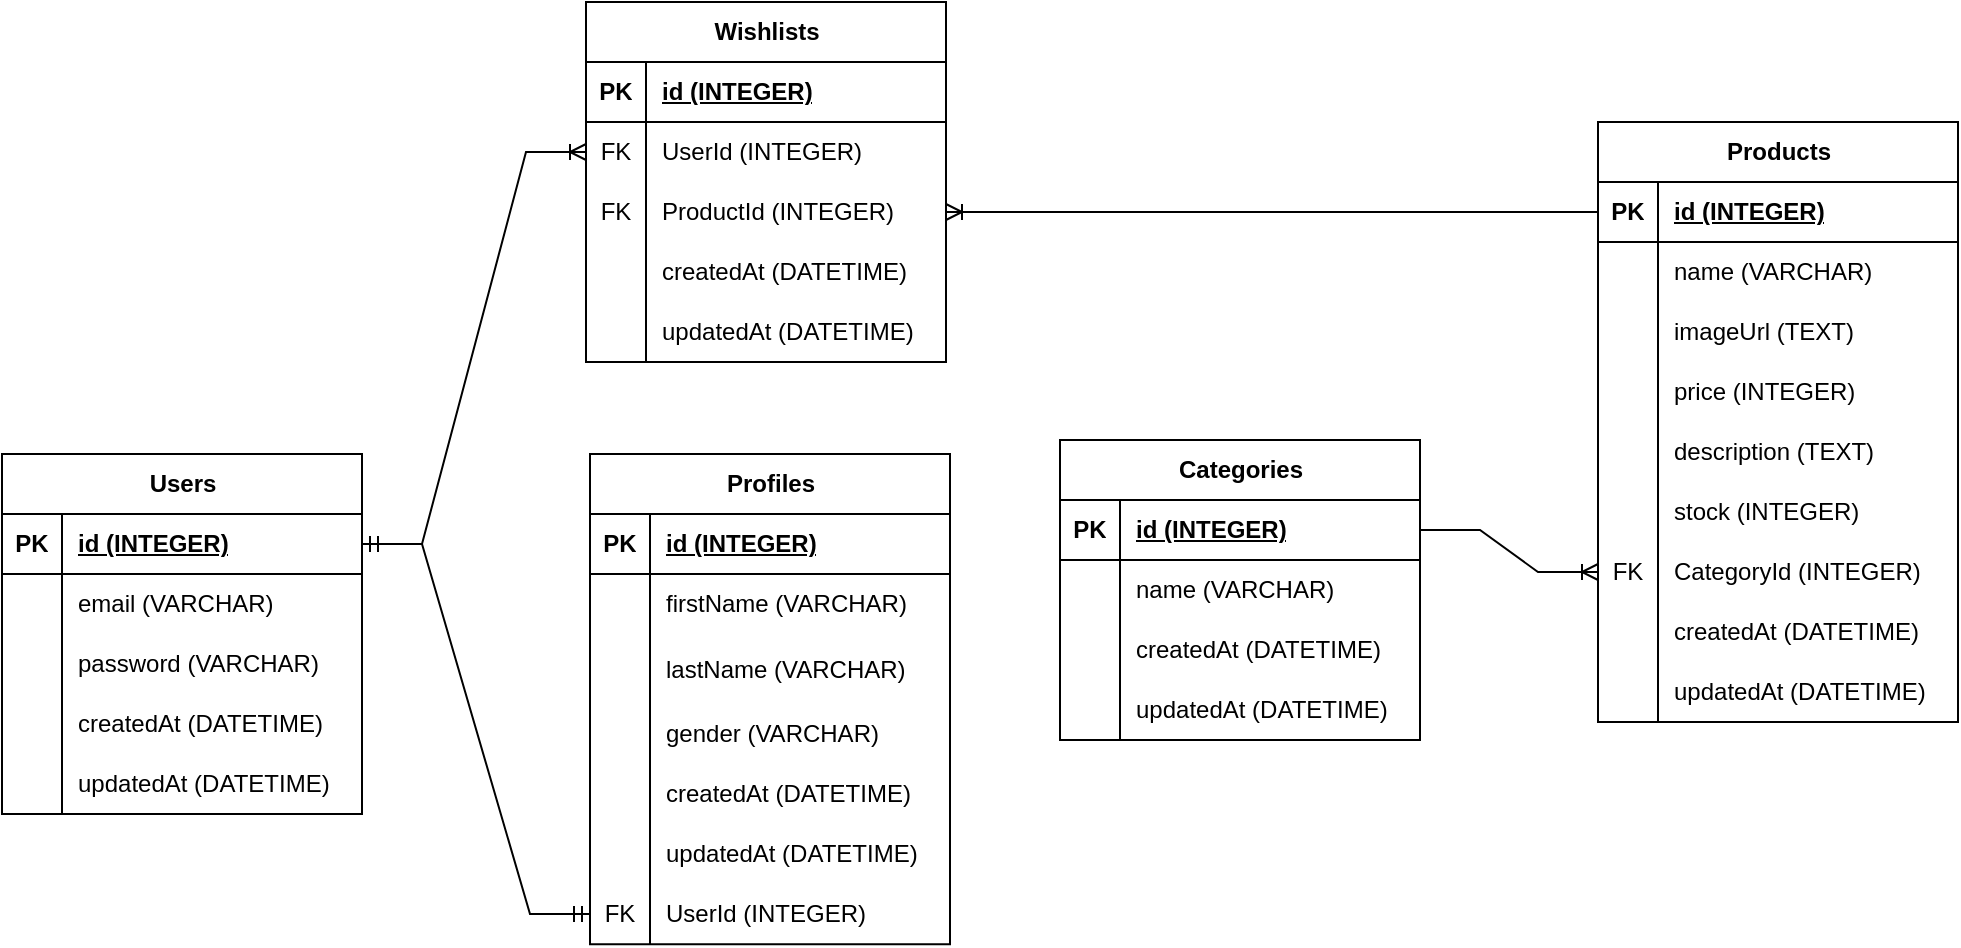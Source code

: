 <mxfile version="24.4.6" type="device">
  <diagram name="Page-1" id="E6qlw6umn-cYV3966yuZ">
    <mxGraphModel dx="794" dy="454" grid="0" gridSize="10" guides="1" tooltips="1" connect="1" arrows="1" fold="1" page="0" pageScale="1" pageWidth="850" pageHeight="1100" math="0" shadow="0">
      <root>
        <mxCell id="0" />
        <mxCell id="1" parent="0" />
        <mxCell id="3Gm_jR9hVHrTDqz4OyE_-1" value="Products" style="shape=table;startSize=30;container=1;collapsible=1;childLayout=tableLayout;fixedRows=1;rowLines=0;fontStyle=1;align=center;resizeLast=1;html=1;" parent="1" vertex="1">
          <mxGeometry x="1168" y="400" width="180" height="300" as="geometry" />
        </mxCell>
        <mxCell id="3Gm_jR9hVHrTDqz4OyE_-2" value="" style="shape=tableRow;horizontal=0;startSize=0;swimlaneHead=0;swimlaneBody=0;fillColor=none;collapsible=0;dropTarget=0;points=[[0,0.5],[1,0.5]];portConstraint=eastwest;top=0;left=0;right=0;bottom=1;" parent="3Gm_jR9hVHrTDqz4OyE_-1" vertex="1">
          <mxGeometry y="30" width="180" height="30" as="geometry" />
        </mxCell>
        <mxCell id="3Gm_jR9hVHrTDqz4OyE_-3" value="PK" style="shape=partialRectangle;connectable=0;fillColor=none;top=0;left=0;bottom=0;right=0;fontStyle=1;overflow=hidden;whiteSpace=wrap;html=1;" parent="3Gm_jR9hVHrTDqz4OyE_-2" vertex="1">
          <mxGeometry width="30" height="30" as="geometry">
            <mxRectangle width="30" height="30" as="alternateBounds" />
          </mxGeometry>
        </mxCell>
        <mxCell id="3Gm_jR9hVHrTDqz4OyE_-4" value="id (INTEGER)" style="shape=partialRectangle;connectable=0;fillColor=none;top=0;left=0;bottom=0;right=0;align=left;spacingLeft=6;fontStyle=5;overflow=hidden;whiteSpace=wrap;html=1;" parent="3Gm_jR9hVHrTDqz4OyE_-2" vertex="1">
          <mxGeometry x="30" width="150" height="30" as="geometry">
            <mxRectangle width="150" height="30" as="alternateBounds" />
          </mxGeometry>
        </mxCell>
        <mxCell id="3Gm_jR9hVHrTDqz4OyE_-5" value="" style="shape=tableRow;horizontal=0;startSize=0;swimlaneHead=0;swimlaneBody=0;fillColor=none;collapsible=0;dropTarget=0;points=[[0,0.5],[1,0.5]];portConstraint=eastwest;top=0;left=0;right=0;bottom=0;" parent="3Gm_jR9hVHrTDqz4OyE_-1" vertex="1">
          <mxGeometry y="60" width="180" height="30" as="geometry" />
        </mxCell>
        <mxCell id="3Gm_jR9hVHrTDqz4OyE_-6" value="" style="shape=partialRectangle;connectable=0;fillColor=none;top=0;left=0;bottom=0;right=0;editable=1;overflow=hidden;whiteSpace=wrap;html=1;" parent="3Gm_jR9hVHrTDqz4OyE_-5" vertex="1">
          <mxGeometry width="30" height="30" as="geometry">
            <mxRectangle width="30" height="30" as="alternateBounds" />
          </mxGeometry>
        </mxCell>
        <mxCell id="3Gm_jR9hVHrTDqz4OyE_-7" value="name (VARCHAR)" style="shape=partialRectangle;connectable=0;fillColor=none;top=0;left=0;bottom=0;right=0;align=left;spacingLeft=6;overflow=hidden;whiteSpace=wrap;html=1;" parent="3Gm_jR9hVHrTDqz4OyE_-5" vertex="1">
          <mxGeometry x="30" width="150" height="30" as="geometry">
            <mxRectangle width="150" height="30" as="alternateBounds" />
          </mxGeometry>
        </mxCell>
        <mxCell id="3Gm_jR9hVHrTDqz4OyE_-110" value="" style="shape=tableRow;horizontal=0;startSize=0;swimlaneHead=0;swimlaneBody=0;fillColor=none;collapsible=0;dropTarget=0;points=[[0,0.5],[1,0.5]];portConstraint=eastwest;top=0;left=0;right=0;bottom=0;" parent="3Gm_jR9hVHrTDqz4OyE_-1" vertex="1">
          <mxGeometry y="90" width="180" height="30" as="geometry" />
        </mxCell>
        <mxCell id="3Gm_jR9hVHrTDqz4OyE_-111" value="" style="shape=partialRectangle;connectable=0;fillColor=none;top=0;left=0;bottom=0;right=0;editable=1;overflow=hidden;whiteSpace=wrap;html=1;" parent="3Gm_jR9hVHrTDqz4OyE_-110" vertex="1">
          <mxGeometry width="30" height="30" as="geometry">
            <mxRectangle width="30" height="30" as="alternateBounds" />
          </mxGeometry>
        </mxCell>
        <mxCell id="3Gm_jR9hVHrTDqz4OyE_-112" value="imageUrl (TEXT)" style="shape=partialRectangle;connectable=0;fillColor=none;top=0;left=0;bottom=0;right=0;align=left;spacingLeft=6;overflow=hidden;whiteSpace=wrap;html=1;" parent="3Gm_jR9hVHrTDqz4OyE_-110" vertex="1">
          <mxGeometry x="30" width="150" height="30" as="geometry">
            <mxRectangle width="150" height="30" as="alternateBounds" />
          </mxGeometry>
        </mxCell>
        <mxCell id="3Gm_jR9hVHrTDqz4OyE_-8" value="" style="shape=tableRow;horizontal=0;startSize=0;swimlaneHead=0;swimlaneBody=0;fillColor=none;collapsible=0;dropTarget=0;points=[[0,0.5],[1,0.5]];portConstraint=eastwest;top=0;left=0;right=0;bottom=0;" parent="3Gm_jR9hVHrTDqz4OyE_-1" vertex="1">
          <mxGeometry y="120" width="180" height="30" as="geometry" />
        </mxCell>
        <mxCell id="3Gm_jR9hVHrTDqz4OyE_-9" value="" style="shape=partialRectangle;connectable=0;fillColor=none;top=0;left=0;bottom=0;right=0;editable=1;overflow=hidden;whiteSpace=wrap;html=1;" parent="3Gm_jR9hVHrTDqz4OyE_-8" vertex="1">
          <mxGeometry width="30" height="30" as="geometry">
            <mxRectangle width="30" height="30" as="alternateBounds" />
          </mxGeometry>
        </mxCell>
        <mxCell id="3Gm_jR9hVHrTDqz4OyE_-10" value="price (INTEGER)" style="shape=partialRectangle;connectable=0;fillColor=none;top=0;left=0;bottom=0;right=0;align=left;spacingLeft=6;overflow=hidden;whiteSpace=wrap;html=1;" parent="3Gm_jR9hVHrTDqz4OyE_-8" vertex="1">
          <mxGeometry x="30" width="150" height="30" as="geometry">
            <mxRectangle width="150" height="30" as="alternateBounds" />
          </mxGeometry>
        </mxCell>
        <mxCell id="3Gm_jR9hVHrTDqz4OyE_-27" value="" style="shape=tableRow;horizontal=0;startSize=0;swimlaneHead=0;swimlaneBody=0;fillColor=none;collapsible=0;dropTarget=0;points=[[0,0.5],[1,0.5]];portConstraint=eastwest;top=0;left=0;right=0;bottom=0;" parent="3Gm_jR9hVHrTDqz4OyE_-1" vertex="1">
          <mxGeometry y="150" width="180" height="30" as="geometry" />
        </mxCell>
        <mxCell id="3Gm_jR9hVHrTDqz4OyE_-28" value="" style="shape=partialRectangle;connectable=0;fillColor=none;top=0;left=0;bottom=0;right=0;editable=1;overflow=hidden;whiteSpace=wrap;html=1;" parent="3Gm_jR9hVHrTDqz4OyE_-27" vertex="1">
          <mxGeometry width="30" height="30" as="geometry">
            <mxRectangle width="30" height="30" as="alternateBounds" />
          </mxGeometry>
        </mxCell>
        <mxCell id="3Gm_jR9hVHrTDqz4OyE_-29" value="description (TEXT)" style="shape=partialRectangle;connectable=0;fillColor=none;top=0;left=0;bottom=0;right=0;align=left;spacingLeft=6;overflow=hidden;whiteSpace=wrap;html=1;" parent="3Gm_jR9hVHrTDqz4OyE_-27" vertex="1">
          <mxGeometry x="30" width="150" height="30" as="geometry">
            <mxRectangle width="150" height="30" as="alternateBounds" />
          </mxGeometry>
        </mxCell>
        <mxCell id="3Gm_jR9hVHrTDqz4OyE_-11" value="" style="shape=tableRow;horizontal=0;startSize=0;swimlaneHead=0;swimlaneBody=0;fillColor=none;collapsible=0;dropTarget=0;points=[[0,0.5],[1,0.5]];portConstraint=eastwest;top=0;left=0;right=0;bottom=0;" parent="3Gm_jR9hVHrTDqz4OyE_-1" vertex="1">
          <mxGeometry y="180" width="180" height="30" as="geometry" />
        </mxCell>
        <mxCell id="3Gm_jR9hVHrTDqz4OyE_-12" value="" style="shape=partialRectangle;connectable=0;fillColor=none;top=0;left=0;bottom=0;right=0;editable=1;overflow=hidden;whiteSpace=wrap;html=1;" parent="3Gm_jR9hVHrTDqz4OyE_-11" vertex="1">
          <mxGeometry width="30" height="30" as="geometry">
            <mxRectangle width="30" height="30" as="alternateBounds" />
          </mxGeometry>
        </mxCell>
        <mxCell id="3Gm_jR9hVHrTDqz4OyE_-13" value="stock (INTEGER)" style="shape=partialRectangle;connectable=0;fillColor=none;top=0;left=0;bottom=0;right=0;align=left;spacingLeft=6;overflow=hidden;whiteSpace=wrap;html=1;" parent="3Gm_jR9hVHrTDqz4OyE_-11" vertex="1">
          <mxGeometry x="30" width="150" height="30" as="geometry">
            <mxRectangle width="150" height="30" as="alternateBounds" />
          </mxGeometry>
        </mxCell>
        <mxCell id="3Gm_jR9hVHrTDqz4OyE_-80" value="" style="shape=tableRow;horizontal=0;startSize=0;swimlaneHead=0;swimlaneBody=0;fillColor=none;collapsible=0;dropTarget=0;points=[[0,0.5],[1,0.5]];portConstraint=eastwest;top=0;left=0;right=0;bottom=0;" parent="3Gm_jR9hVHrTDqz4OyE_-1" vertex="1">
          <mxGeometry y="210" width="180" height="30" as="geometry" />
        </mxCell>
        <mxCell id="3Gm_jR9hVHrTDqz4OyE_-81" value="FK" style="shape=partialRectangle;connectable=0;fillColor=none;top=0;left=0;bottom=0;right=0;editable=1;overflow=hidden;whiteSpace=wrap;html=1;" parent="3Gm_jR9hVHrTDqz4OyE_-80" vertex="1">
          <mxGeometry width="30" height="30" as="geometry">
            <mxRectangle width="30" height="30" as="alternateBounds" />
          </mxGeometry>
        </mxCell>
        <mxCell id="3Gm_jR9hVHrTDqz4OyE_-82" value="CategoryId (INTEGER)" style="shape=partialRectangle;connectable=0;fillColor=none;top=0;left=0;bottom=0;right=0;align=left;spacingLeft=6;overflow=hidden;whiteSpace=wrap;html=1;" parent="3Gm_jR9hVHrTDqz4OyE_-80" vertex="1">
          <mxGeometry x="30" width="150" height="30" as="geometry">
            <mxRectangle width="150" height="30" as="alternateBounds" />
          </mxGeometry>
        </mxCell>
        <mxCell id="3Gm_jR9hVHrTDqz4OyE_-46" value="" style="shape=tableRow;horizontal=0;startSize=0;swimlaneHead=0;swimlaneBody=0;fillColor=none;collapsible=0;dropTarget=0;points=[[0,0.5],[1,0.5]];portConstraint=eastwest;top=0;left=0;right=0;bottom=0;" parent="3Gm_jR9hVHrTDqz4OyE_-1" vertex="1">
          <mxGeometry y="240" width="180" height="30" as="geometry" />
        </mxCell>
        <mxCell id="3Gm_jR9hVHrTDqz4OyE_-47" value="" style="shape=partialRectangle;connectable=0;fillColor=none;top=0;left=0;bottom=0;right=0;editable=1;overflow=hidden;whiteSpace=wrap;html=1;" parent="3Gm_jR9hVHrTDqz4OyE_-46" vertex="1">
          <mxGeometry width="30" height="30" as="geometry">
            <mxRectangle width="30" height="30" as="alternateBounds" />
          </mxGeometry>
        </mxCell>
        <mxCell id="3Gm_jR9hVHrTDqz4OyE_-48" value="createdAt (DATETIME)" style="shape=partialRectangle;connectable=0;fillColor=none;top=0;left=0;bottom=0;right=0;align=left;spacingLeft=6;overflow=hidden;whiteSpace=wrap;html=1;" parent="3Gm_jR9hVHrTDqz4OyE_-46" vertex="1">
          <mxGeometry x="30" width="150" height="30" as="geometry">
            <mxRectangle width="150" height="30" as="alternateBounds" />
          </mxGeometry>
        </mxCell>
        <mxCell id="3Gm_jR9hVHrTDqz4OyE_-49" value="" style="shape=tableRow;horizontal=0;startSize=0;swimlaneHead=0;swimlaneBody=0;fillColor=none;collapsible=0;dropTarget=0;points=[[0,0.5],[1,0.5]];portConstraint=eastwest;top=0;left=0;right=0;bottom=0;" parent="3Gm_jR9hVHrTDqz4OyE_-1" vertex="1">
          <mxGeometry y="270" width="180" height="30" as="geometry" />
        </mxCell>
        <mxCell id="3Gm_jR9hVHrTDqz4OyE_-50" value="" style="shape=partialRectangle;connectable=0;fillColor=none;top=0;left=0;bottom=0;right=0;editable=1;overflow=hidden;whiteSpace=wrap;html=1;" parent="3Gm_jR9hVHrTDqz4OyE_-49" vertex="1">
          <mxGeometry width="30" height="30" as="geometry">
            <mxRectangle width="30" height="30" as="alternateBounds" />
          </mxGeometry>
        </mxCell>
        <mxCell id="3Gm_jR9hVHrTDqz4OyE_-51" value="updatedAt (DATETIME)" style="shape=partialRectangle;connectable=0;fillColor=none;top=0;left=0;bottom=0;right=0;align=left;spacingLeft=6;overflow=hidden;whiteSpace=wrap;html=1;" parent="3Gm_jR9hVHrTDqz4OyE_-49" vertex="1">
          <mxGeometry x="30" width="150" height="30" as="geometry">
            <mxRectangle width="150" height="30" as="alternateBounds" />
          </mxGeometry>
        </mxCell>
        <mxCell id="3Gm_jR9hVHrTDqz4OyE_-14" value="Categories" style="shape=table;startSize=30;container=1;collapsible=1;childLayout=tableLayout;fixedRows=1;rowLines=0;fontStyle=1;align=center;resizeLast=1;html=1;" parent="1" vertex="1">
          <mxGeometry x="899" y="559" width="180" height="150" as="geometry" />
        </mxCell>
        <mxCell id="3Gm_jR9hVHrTDqz4OyE_-15" value="" style="shape=tableRow;horizontal=0;startSize=0;swimlaneHead=0;swimlaneBody=0;fillColor=none;collapsible=0;dropTarget=0;points=[[0,0.5],[1,0.5]];portConstraint=eastwest;top=0;left=0;right=0;bottom=1;" parent="3Gm_jR9hVHrTDqz4OyE_-14" vertex="1">
          <mxGeometry y="30" width="180" height="30" as="geometry" />
        </mxCell>
        <mxCell id="3Gm_jR9hVHrTDqz4OyE_-16" value="PK" style="shape=partialRectangle;connectable=0;fillColor=none;top=0;left=0;bottom=0;right=0;fontStyle=1;overflow=hidden;whiteSpace=wrap;html=1;" parent="3Gm_jR9hVHrTDqz4OyE_-15" vertex="1">
          <mxGeometry width="30" height="30" as="geometry">
            <mxRectangle width="30" height="30" as="alternateBounds" />
          </mxGeometry>
        </mxCell>
        <mxCell id="3Gm_jR9hVHrTDqz4OyE_-17" value="id (INTEGER)" style="shape=partialRectangle;connectable=0;fillColor=none;top=0;left=0;bottom=0;right=0;align=left;spacingLeft=6;fontStyle=5;overflow=hidden;whiteSpace=wrap;html=1;" parent="3Gm_jR9hVHrTDqz4OyE_-15" vertex="1">
          <mxGeometry x="30" width="150" height="30" as="geometry">
            <mxRectangle width="150" height="30" as="alternateBounds" />
          </mxGeometry>
        </mxCell>
        <mxCell id="3Gm_jR9hVHrTDqz4OyE_-18" value="" style="shape=tableRow;horizontal=0;startSize=0;swimlaneHead=0;swimlaneBody=0;fillColor=none;collapsible=0;dropTarget=0;points=[[0,0.5],[1,0.5]];portConstraint=eastwest;top=0;left=0;right=0;bottom=0;" parent="3Gm_jR9hVHrTDqz4OyE_-14" vertex="1">
          <mxGeometry y="60" width="180" height="30" as="geometry" />
        </mxCell>
        <mxCell id="3Gm_jR9hVHrTDqz4OyE_-19" value="" style="shape=partialRectangle;connectable=0;fillColor=none;top=0;left=0;bottom=0;right=0;editable=1;overflow=hidden;whiteSpace=wrap;html=1;" parent="3Gm_jR9hVHrTDqz4OyE_-18" vertex="1">
          <mxGeometry width="30" height="30" as="geometry">
            <mxRectangle width="30" height="30" as="alternateBounds" />
          </mxGeometry>
        </mxCell>
        <mxCell id="3Gm_jR9hVHrTDqz4OyE_-20" value="name (VARCHAR)" style="shape=partialRectangle;connectable=0;fillColor=none;top=0;left=0;bottom=0;right=0;align=left;spacingLeft=6;overflow=hidden;whiteSpace=wrap;html=1;" parent="3Gm_jR9hVHrTDqz4OyE_-18" vertex="1">
          <mxGeometry x="30" width="150" height="30" as="geometry">
            <mxRectangle width="150" height="30" as="alternateBounds" />
          </mxGeometry>
        </mxCell>
        <mxCell id="3Gm_jR9hVHrTDqz4OyE_-57" value="" style="shape=tableRow;horizontal=0;startSize=0;swimlaneHead=0;swimlaneBody=0;fillColor=none;collapsible=0;dropTarget=0;points=[[0,0.5],[1,0.5]];portConstraint=eastwest;top=0;left=0;right=0;bottom=0;" parent="3Gm_jR9hVHrTDqz4OyE_-14" vertex="1">
          <mxGeometry y="90" width="180" height="30" as="geometry" />
        </mxCell>
        <mxCell id="3Gm_jR9hVHrTDqz4OyE_-58" value="" style="shape=partialRectangle;connectable=0;fillColor=none;top=0;left=0;bottom=0;right=0;editable=1;overflow=hidden;whiteSpace=wrap;html=1;" parent="3Gm_jR9hVHrTDqz4OyE_-57" vertex="1">
          <mxGeometry width="30" height="30" as="geometry">
            <mxRectangle width="30" height="30" as="alternateBounds" />
          </mxGeometry>
        </mxCell>
        <mxCell id="3Gm_jR9hVHrTDqz4OyE_-59" value="createdAt (DATETIME)" style="shape=partialRectangle;connectable=0;fillColor=none;top=0;left=0;bottom=0;right=0;align=left;spacingLeft=6;overflow=hidden;whiteSpace=wrap;html=1;" parent="3Gm_jR9hVHrTDqz4OyE_-57" vertex="1">
          <mxGeometry x="30" width="150" height="30" as="geometry">
            <mxRectangle width="150" height="30" as="alternateBounds" />
          </mxGeometry>
        </mxCell>
        <mxCell id="3Gm_jR9hVHrTDqz4OyE_-60" value="" style="shape=tableRow;horizontal=0;startSize=0;swimlaneHead=0;swimlaneBody=0;fillColor=none;collapsible=0;dropTarget=0;points=[[0,0.5],[1,0.5]];portConstraint=eastwest;top=0;left=0;right=0;bottom=0;" parent="3Gm_jR9hVHrTDqz4OyE_-14" vertex="1">
          <mxGeometry y="120" width="180" height="30" as="geometry" />
        </mxCell>
        <mxCell id="3Gm_jR9hVHrTDqz4OyE_-61" value="" style="shape=partialRectangle;connectable=0;fillColor=none;top=0;left=0;bottom=0;right=0;editable=1;overflow=hidden;whiteSpace=wrap;html=1;" parent="3Gm_jR9hVHrTDqz4OyE_-60" vertex="1">
          <mxGeometry width="30" height="30" as="geometry">
            <mxRectangle width="30" height="30" as="alternateBounds" />
          </mxGeometry>
        </mxCell>
        <mxCell id="3Gm_jR9hVHrTDqz4OyE_-62" value="updatedAt (DATETIME)" style="shape=partialRectangle;connectable=0;fillColor=none;top=0;left=0;bottom=0;right=0;align=left;spacingLeft=6;overflow=hidden;whiteSpace=wrap;html=1;" parent="3Gm_jR9hVHrTDqz4OyE_-60" vertex="1">
          <mxGeometry x="30" width="150" height="30" as="geometry">
            <mxRectangle width="150" height="30" as="alternateBounds" />
          </mxGeometry>
        </mxCell>
        <mxCell id="3Gm_jR9hVHrTDqz4OyE_-30" value="Wishlists" style="shape=table;startSize=30;container=1;collapsible=1;childLayout=tableLayout;fixedRows=1;rowLines=0;fontStyle=1;align=center;resizeLast=1;html=1;" parent="1" vertex="1">
          <mxGeometry x="662" y="340" width="180" height="180" as="geometry" />
        </mxCell>
        <mxCell id="3Gm_jR9hVHrTDqz4OyE_-31" value="" style="shape=tableRow;horizontal=0;startSize=0;swimlaneHead=0;swimlaneBody=0;fillColor=none;collapsible=0;dropTarget=0;points=[[0,0.5],[1,0.5]];portConstraint=eastwest;top=0;left=0;right=0;bottom=1;" parent="3Gm_jR9hVHrTDqz4OyE_-30" vertex="1">
          <mxGeometry y="30" width="180" height="30" as="geometry" />
        </mxCell>
        <mxCell id="3Gm_jR9hVHrTDqz4OyE_-32" value="PK" style="shape=partialRectangle;connectable=0;fillColor=none;top=0;left=0;bottom=0;right=0;fontStyle=1;overflow=hidden;whiteSpace=wrap;html=1;" parent="3Gm_jR9hVHrTDqz4OyE_-31" vertex="1">
          <mxGeometry width="30" height="30" as="geometry">
            <mxRectangle width="30" height="30" as="alternateBounds" />
          </mxGeometry>
        </mxCell>
        <mxCell id="3Gm_jR9hVHrTDqz4OyE_-33" value="id (INTEGER)" style="shape=partialRectangle;connectable=0;fillColor=none;top=0;left=0;bottom=0;right=0;align=left;spacingLeft=6;fontStyle=5;overflow=hidden;whiteSpace=wrap;html=1;" parent="3Gm_jR9hVHrTDqz4OyE_-31" vertex="1">
          <mxGeometry x="30" width="150" height="30" as="geometry">
            <mxRectangle width="150" height="30" as="alternateBounds" />
          </mxGeometry>
        </mxCell>
        <mxCell id="3Gm_jR9hVHrTDqz4OyE_-34" value="" style="shape=tableRow;horizontal=0;startSize=0;swimlaneHead=0;swimlaneBody=0;fillColor=none;collapsible=0;dropTarget=0;points=[[0,0.5],[1,0.5]];portConstraint=eastwest;top=0;left=0;right=0;bottom=0;" parent="3Gm_jR9hVHrTDqz4OyE_-30" vertex="1">
          <mxGeometry y="60" width="180" height="30" as="geometry" />
        </mxCell>
        <mxCell id="3Gm_jR9hVHrTDqz4OyE_-35" value="FK" style="shape=partialRectangle;connectable=0;fillColor=none;top=0;left=0;bottom=0;right=0;editable=1;overflow=hidden;whiteSpace=wrap;html=1;" parent="3Gm_jR9hVHrTDqz4OyE_-34" vertex="1">
          <mxGeometry width="30" height="30" as="geometry">
            <mxRectangle width="30" height="30" as="alternateBounds" />
          </mxGeometry>
        </mxCell>
        <mxCell id="3Gm_jR9hVHrTDqz4OyE_-36" value="UserId (INTEGER)" style="shape=partialRectangle;connectable=0;fillColor=none;top=0;left=0;bottom=0;right=0;align=left;spacingLeft=6;overflow=hidden;whiteSpace=wrap;html=1;" parent="3Gm_jR9hVHrTDqz4OyE_-34" vertex="1">
          <mxGeometry x="30" width="150" height="30" as="geometry">
            <mxRectangle width="150" height="30" as="alternateBounds" />
          </mxGeometry>
        </mxCell>
        <mxCell id="3Gm_jR9hVHrTDqz4OyE_-37" value="" style="shape=tableRow;horizontal=0;startSize=0;swimlaneHead=0;swimlaneBody=0;fillColor=none;collapsible=0;dropTarget=0;points=[[0,0.5],[1,0.5]];portConstraint=eastwest;top=0;left=0;right=0;bottom=0;" parent="3Gm_jR9hVHrTDqz4OyE_-30" vertex="1">
          <mxGeometry y="90" width="180" height="30" as="geometry" />
        </mxCell>
        <mxCell id="3Gm_jR9hVHrTDqz4OyE_-38" value="FK" style="shape=partialRectangle;connectable=0;fillColor=none;top=0;left=0;bottom=0;right=0;editable=1;overflow=hidden;whiteSpace=wrap;html=1;" parent="3Gm_jR9hVHrTDqz4OyE_-37" vertex="1">
          <mxGeometry width="30" height="30" as="geometry">
            <mxRectangle width="30" height="30" as="alternateBounds" />
          </mxGeometry>
        </mxCell>
        <mxCell id="3Gm_jR9hVHrTDqz4OyE_-39" value="ProductId (INTEGER)" style="shape=partialRectangle;connectable=0;fillColor=none;top=0;left=0;bottom=0;right=0;align=left;spacingLeft=6;overflow=hidden;whiteSpace=wrap;html=1;" parent="3Gm_jR9hVHrTDqz4OyE_-37" vertex="1">
          <mxGeometry x="30" width="150" height="30" as="geometry">
            <mxRectangle width="150" height="30" as="alternateBounds" />
          </mxGeometry>
        </mxCell>
        <mxCell id="3Gm_jR9hVHrTDqz4OyE_-40" value="" style="shape=tableRow;horizontal=0;startSize=0;swimlaneHead=0;swimlaneBody=0;fillColor=none;collapsible=0;dropTarget=0;points=[[0,0.5],[1,0.5]];portConstraint=eastwest;top=0;left=0;right=0;bottom=0;" parent="3Gm_jR9hVHrTDqz4OyE_-30" vertex="1">
          <mxGeometry y="120" width="180" height="30" as="geometry" />
        </mxCell>
        <mxCell id="3Gm_jR9hVHrTDqz4OyE_-41" value="" style="shape=partialRectangle;connectable=0;fillColor=none;top=0;left=0;bottom=0;right=0;editable=1;overflow=hidden;whiteSpace=wrap;html=1;" parent="3Gm_jR9hVHrTDqz4OyE_-40" vertex="1">
          <mxGeometry width="30" height="30" as="geometry">
            <mxRectangle width="30" height="30" as="alternateBounds" />
          </mxGeometry>
        </mxCell>
        <mxCell id="3Gm_jR9hVHrTDqz4OyE_-42" value="createdAt (DATETIME)" style="shape=partialRectangle;connectable=0;fillColor=none;top=0;left=0;bottom=0;right=0;align=left;spacingLeft=6;overflow=hidden;whiteSpace=wrap;html=1;" parent="3Gm_jR9hVHrTDqz4OyE_-40" vertex="1">
          <mxGeometry x="30" width="150" height="30" as="geometry">
            <mxRectangle width="150" height="30" as="alternateBounds" />
          </mxGeometry>
        </mxCell>
        <mxCell id="3Gm_jR9hVHrTDqz4OyE_-43" value="" style="shape=tableRow;horizontal=0;startSize=0;swimlaneHead=0;swimlaneBody=0;fillColor=none;collapsible=0;dropTarget=0;points=[[0,0.5],[1,0.5]];portConstraint=eastwest;top=0;left=0;right=0;bottom=0;" parent="3Gm_jR9hVHrTDqz4OyE_-30" vertex="1">
          <mxGeometry y="150" width="180" height="30" as="geometry" />
        </mxCell>
        <mxCell id="3Gm_jR9hVHrTDqz4OyE_-44" value="" style="shape=partialRectangle;connectable=0;fillColor=none;top=0;left=0;bottom=0;right=0;editable=1;overflow=hidden;whiteSpace=wrap;html=1;" parent="3Gm_jR9hVHrTDqz4OyE_-43" vertex="1">
          <mxGeometry width="30" height="30" as="geometry">
            <mxRectangle width="30" height="30" as="alternateBounds" />
          </mxGeometry>
        </mxCell>
        <mxCell id="3Gm_jR9hVHrTDqz4OyE_-45" value="updatedAt (DATETIME)" style="shape=partialRectangle;connectable=0;fillColor=none;top=0;left=0;bottom=0;right=0;align=left;spacingLeft=6;overflow=hidden;whiteSpace=wrap;html=1;" parent="3Gm_jR9hVHrTDqz4OyE_-43" vertex="1">
          <mxGeometry x="30" width="150" height="30" as="geometry">
            <mxRectangle width="150" height="30" as="alternateBounds" />
          </mxGeometry>
        </mxCell>
        <mxCell id="3Gm_jR9hVHrTDqz4OyE_-55" value="" style="edgeStyle=entityRelationEdgeStyle;fontSize=12;html=1;endArrow=ERoneToMany;rounded=0;" parent="1" source="3Gm_jR9hVHrTDqz4OyE_-2" target="3Gm_jR9hVHrTDqz4OyE_-37" edge="1">
          <mxGeometry width="100" height="100" relative="1" as="geometry">
            <mxPoint x="842" y="564" as="sourcePoint" />
            <mxPoint x="803" y="291" as="targetPoint" />
          </mxGeometry>
        </mxCell>
        <mxCell id="3Gm_jR9hVHrTDqz4OyE_-56" value="" style="edgeStyle=entityRelationEdgeStyle;fontSize=12;html=1;endArrow=ERoneToMany;rounded=0;" parent="1" source="3Gm_jR9hVHrTDqz4OyE_-15" target="3Gm_jR9hVHrTDqz4OyE_-80" edge="1">
          <mxGeometry width="100" height="100" relative="1" as="geometry">
            <mxPoint x="842" y="564" as="sourcePoint" />
            <mxPoint x="877" y="545" as="targetPoint" />
          </mxGeometry>
        </mxCell>
        <mxCell id="3Gm_jR9hVHrTDqz4OyE_-63" value="Users" style="shape=table;startSize=30;container=1;collapsible=1;childLayout=tableLayout;fixedRows=1;rowLines=0;fontStyle=1;align=center;resizeLast=1;html=1;" parent="1" vertex="1">
          <mxGeometry x="370" y="566" width="180" height="180" as="geometry" />
        </mxCell>
        <mxCell id="3Gm_jR9hVHrTDqz4OyE_-64" value="" style="shape=tableRow;horizontal=0;startSize=0;swimlaneHead=0;swimlaneBody=0;fillColor=none;collapsible=0;dropTarget=0;points=[[0,0.5],[1,0.5]];portConstraint=eastwest;top=0;left=0;right=0;bottom=1;" parent="3Gm_jR9hVHrTDqz4OyE_-63" vertex="1">
          <mxGeometry y="30" width="180" height="30" as="geometry" />
        </mxCell>
        <mxCell id="3Gm_jR9hVHrTDqz4OyE_-65" value="PK" style="shape=partialRectangle;connectable=0;fillColor=none;top=0;left=0;bottom=0;right=0;fontStyle=1;overflow=hidden;whiteSpace=wrap;html=1;" parent="3Gm_jR9hVHrTDqz4OyE_-64" vertex="1">
          <mxGeometry width="30" height="30" as="geometry">
            <mxRectangle width="30" height="30" as="alternateBounds" />
          </mxGeometry>
        </mxCell>
        <mxCell id="3Gm_jR9hVHrTDqz4OyE_-66" value="id (INTEGER)" style="shape=partialRectangle;connectable=0;fillColor=none;top=0;left=0;bottom=0;right=0;align=left;spacingLeft=6;fontStyle=5;overflow=hidden;whiteSpace=wrap;html=1;" parent="3Gm_jR9hVHrTDqz4OyE_-64" vertex="1">
          <mxGeometry x="30" width="150" height="30" as="geometry">
            <mxRectangle width="150" height="30" as="alternateBounds" />
          </mxGeometry>
        </mxCell>
        <mxCell id="3Gm_jR9hVHrTDqz4OyE_-67" value="" style="shape=tableRow;horizontal=0;startSize=0;swimlaneHead=0;swimlaneBody=0;fillColor=none;collapsible=0;dropTarget=0;points=[[0,0.5],[1,0.5]];portConstraint=eastwest;top=0;left=0;right=0;bottom=0;" parent="3Gm_jR9hVHrTDqz4OyE_-63" vertex="1">
          <mxGeometry y="60" width="180" height="30" as="geometry" />
        </mxCell>
        <mxCell id="3Gm_jR9hVHrTDqz4OyE_-68" value="" style="shape=partialRectangle;connectable=0;fillColor=none;top=0;left=0;bottom=0;right=0;editable=1;overflow=hidden;whiteSpace=wrap;html=1;" parent="3Gm_jR9hVHrTDqz4OyE_-67" vertex="1">
          <mxGeometry width="30" height="30" as="geometry">
            <mxRectangle width="30" height="30" as="alternateBounds" />
          </mxGeometry>
        </mxCell>
        <mxCell id="3Gm_jR9hVHrTDqz4OyE_-69" value="email (VARCHAR)" style="shape=partialRectangle;connectable=0;fillColor=none;top=0;left=0;bottom=0;right=0;align=left;spacingLeft=6;overflow=hidden;whiteSpace=wrap;html=1;" parent="3Gm_jR9hVHrTDqz4OyE_-67" vertex="1">
          <mxGeometry x="30" width="150" height="30" as="geometry">
            <mxRectangle width="150" height="30" as="alternateBounds" />
          </mxGeometry>
        </mxCell>
        <mxCell id="3Gm_jR9hVHrTDqz4OyE_-70" value="" style="shape=tableRow;horizontal=0;startSize=0;swimlaneHead=0;swimlaneBody=0;fillColor=none;collapsible=0;dropTarget=0;points=[[0,0.5],[1,0.5]];portConstraint=eastwest;top=0;left=0;right=0;bottom=0;" parent="3Gm_jR9hVHrTDqz4OyE_-63" vertex="1">
          <mxGeometry y="90" width="180" height="30" as="geometry" />
        </mxCell>
        <mxCell id="3Gm_jR9hVHrTDqz4OyE_-71" value="" style="shape=partialRectangle;connectable=0;fillColor=none;top=0;left=0;bottom=0;right=0;editable=1;overflow=hidden;whiteSpace=wrap;html=1;" parent="3Gm_jR9hVHrTDqz4OyE_-70" vertex="1">
          <mxGeometry width="30" height="30" as="geometry">
            <mxRectangle width="30" height="30" as="alternateBounds" />
          </mxGeometry>
        </mxCell>
        <mxCell id="3Gm_jR9hVHrTDqz4OyE_-72" value="password (VARCHAR)" style="shape=partialRectangle;connectable=0;fillColor=none;top=0;left=0;bottom=0;right=0;align=left;spacingLeft=6;overflow=hidden;whiteSpace=wrap;html=1;" parent="3Gm_jR9hVHrTDqz4OyE_-70" vertex="1">
          <mxGeometry x="30" width="150" height="30" as="geometry">
            <mxRectangle width="150" height="30" as="alternateBounds" />
          </mxGeometry>
        </mxCell>
        <mxCell id="3Gm_jR9hVHrTDqz4OyE_-73" value="" style="shape=tableRow;horizontal=0;startSize=0;swimlaneHead=0;swimlaneBody=0;fillColor=none;collapsible=0;dropTarget=0;points=[[0,0.5],[1,0.5]];portConstraint=eastwest;top=0;left=0;right=0;bottom=0;" parent="3Gm_jR9hVHrTDqz4OyE_-63" vertex="1">
          <mxGeometry y="120" width="180" height="30" as="geometry" />
        </mxCell>
        <mxCell id="3Gm_jR9hVHrTDqz4OyE_-74" value="" style="shape=partialRectangle;connectable=0;fillColor=none;top=0;left=0;bottom=0;right=0;editable=1;overflow=hidden;whiteSpace=wrap;html=1;" parent="3Gm_jR9hVHrTDqz4OyE_-73" vertex="1">
          <mxGeometry width="30" height="30" as="geometry">
            <mxRectangle width="30" height="30" as="alternateBounds" />
          </mxGeometry>
        </mxCell>
        <mxCell id="3Gm_jR9hVHrTDqz4OyE_-75" value="createdAt (DATETIME)" style="shape=partialRectangle;connectable=0;fillColor=none;top=0;left=0;bottom=0;right=0;align=left;spacingLeft=6;overflow=hidden;whiteSpace=wrap;html=1;" parent="3Gm_jR9hVHrTDqz4OyE_-73" vertex="1">
          <mxGeometry x="30" width="150" height="30" as="geometry">
            <mxRectangle width="150" height="30" as="alternateBounds" />
          </mxGeometry>
        </mxCell>
        <mxCell id="3Gm_jR9hVHrTDqz4OyE_-76" value="" style="shape=tableRow;horizontal=0;startSize=0;swimlaneHead=0;swimlaneBody=0;fillColor=none;collapsible=0;dropTarget=0;points=[[0,0.5],[1,0.5]];portConstraint=eastwest;top=0;left=0;right=0;bottom=0;" parent="3Gm_jR9hVHrTDqz4OyE_-63" vertex="1">
          <mxGeometry y="150" width="180" height="30" as="geometry" />
        </mxCell>
        <mxCell id="3Gm_jR9hVHrTDqz4OyE_-77" value="" style="shape=partialRectangle;connectable=0;fillColor=none;top=0;left=0;bottom=0;right=0;editable=1;overflow=hidden;whiteSpace=wrap;html=1;" parent="3Gm_jR9hVHrTDqz4OyE_-76" vertex="1">
          <mxGeometry width="30" height="30" as="geometry">
            <mxRectangle width="30" height="30" as="alternateBounds" />
          </mxGeometry>
        </mxCell>
        <mxCell id="3Gm_jR9hVHrTDqz4OyE_-78" value="updatedAt (DATETIME)" style="shape=partialRectangle;connectable=0;fillColor=none;top=0;left=0;bottom=0;right=0;align=left;spacingLeft=6;overflow=hidden;whiteSpace=wrap;html=1;" parent="3Gm_jR9hVHrTDqz4OyE_-76" vertex="1">
          <mxGeometry x="30" width="150" height="30" as="geometry">
            <mxRectangle width="150" height="30" as="alternateBounds" />
          </mxGeometry>
        </mxCell>
        <mxCell id="3Gm_jR9hVHrTDqz4OyE_-79" value="" style="edgeStyle=entityRelationEdgeStyle;fontSize=12;html=1;endArrow=ERoneToMany;rounded=0;" parent="1" source="3Gm_jR9hVHrTDqz4OyE_-64" target="3Gm_jR9hVHrTDqz4OyE_-34" edge="1">
          <mxGeometry width="100" height="100" relative="1" as="geometry">
            <mxPoint x="557" y="611" as="sourcePoint" />
            <mxPoint x="669" y="445.0" as="targetPoint" />
          </mxGeometry>
        </mxCell>
        <mxCell id="3Gm_jR9hVHrTDqz4OyE_-87" value="Profiles" style="shape=table;startSize=30;container=1;collapsible=1;childLayout=tableLayout;fixedRows=1;rowLines=0;fontStyle=1;align=center;resizeLast=1;html=1;" parent="1" vertex="1">
          <mxGeometry x="664" y="566" width="180" height="245.167" as="geometry" />
        </mxCell>
        <mxCell id="3Gm_jR9hVHrTDqz4OyE_-88" value="" style="shape=tableRow;horizontal=0;startSize=0;swimlaneHead=0;swimlaneBody=0;fillColor=none;collapsible=0;dropTarget=0;points=[[0,0.5],[1,0.5]];portConstraint=eastwest;top=0;left=0;right=0;bottom=1;" parent="3Gm_jR9hVHrTDqz4OyE_-87" vertex="1">
          <mxGeometry y="30" width="180" height="30" as="geometry" />
        </mxCell>
        <mxCell id="3Gm_jR9hVHrTDqz4OyE_-89" value="PK" style="shape=partialRectangle;connectable=0;fillColor=none;top=0;left=0;bottom=0;right=0;fontStyle=1;overflow=hidden;whiteSpace=wrap;html=1;" parent="3Gm_jR9hVHrTDqz4OyE_-88" vertex="1">
          <mxGeometry width="30" height="30" as="geometry">
            <mxRectangle width="30" height="30" as="alternateBounds" />
          </mxGeometry>
        </mxCell>
        <mxCell id="3Gm_jR9hVHrTDqz4OyE_-90" value="id (INTEGER)" style="shape=partialRectangle;connectable=0;fillColor=none;top=0;left=0;bottom=0;right=0;align=left;spacingLeft=6;fontStyle=5;overflow=hidden;whiteSpace=wrap;html=1;" parent="3Gm_jR9hVHrTDqz4OyE_-88" vertex="1">
          <mxGeometry x="30" width="150" height="30" as="geometry">
            <mxRectangle width="150" height="30" as="alternateBounds" />
          </mxGeometry>
        </mxCell>
        <mxCell id="3Gm_jR9hVHrTDqz4OyE_-91" value="" style="shape=tableRow;horizontal=0;startSize=0;swimlaneHead=0;swimlaneBody=0;fillColor=none;collapsible=0;dropTarget=0;points=[[0,0.5],[1,0.5]];portConstraint=eastwest;top=0;left=0;right=0;bottom=0;" parent="3Gm_jR9hVHrTDqz4OyE_-87" vertex="1">
          <mxGeometry y="60" width="180" height="30" as="geometry" />
        </mxCell>
        <mxCell id="3Gm_jR9hVHrTDqz4OyE_-92" value="" style="shape=partialRectangle;connectable=0;fillColor=none;top=0;left=0;bottom=0;right=0;editable=1;overflow=hidden;whiteSpace=wrap;html=1;" parent="3Gm_jR9hVHrTDqz4OyE_-91" vertex="1">
          <mxGeometry width="30" height="30" as="geometry">
            <mxRectangle width="30" height="30" as="alternateBounds" />
          </mxGeometry>
        </mxCell>
        <mxCell id="3Gm_jR9hVHrTDqz4OyE_-93" value="firstName (VARCHAR)" style="shape=partialRectangle;connectable=0;fillColor=none;top=0;left=0;bottom=0;right=0;align=left;spacingLeft=6;overflow=hidden;whiteSpace=wrap;html=1;" parent="3Gm_jR9hVHrTDqz4OyE_-91" vertex="1">
          <mxGeometry x="30" width="150" height="30" as="geometry">
            <mxRectangle width="150" height="30" as="alternateBounds" />
          </mxGeometry>
        </mxCell>
        <mxCell id="3Gm_jR9hVHrTDqz4OyE_-94" value="" style="shape=tableRow;horizontal=0;startSize=0;swimlaneHead=0;swimlaneBody=0;fillColor=none;collapsible=0;dropTarget=0;points=[[0,0.5],[1,0.5]];portConstraint=eastwest;top=0;left=0;right=0;bottom=0;" parent="3Gm_jR9hVHrTDqz4OyE_-87" vertex="1">
          <mxGeometry y="90" width="180" height="35" as="geometry" />
        </mxCell>
        <mxCell id="3Gm_jR9hVHrTDqz4OyE_-95" value="" style="shape=partialRectangle;connectable=0;fillColor=none;top=0;left=0;bottom=0;right=0;editable=1;overflow=hidden;whiteSpace=wrap;html=1;" parent="3Gm_jR9hVHrTDqz4OyE_-94" vertex="1">
          <mxGeometry width="30" height="35" as="geometry">
            <mxRectangle width="30" height="35" as="alternateBounds" />
          </mxGeometry>
        </mxCell>
        <mxCell id="3Gm_jR9hVHrTDqz4OyE_-96" value="lastName (VARCHAR)" style="shape=partialRectangle;connectable=0;fillColor=none;top=0;left=0;bottom=0;right=0;align=left;spacingLeft=6;overflow=hidden;whiteSpace=wrap;html=1;" parent="3Gm_jR9hVHrTDqz4OyE_-94" vertex="1">
          <mxGeometry x="30" width="150" height="35" as="geometry">
            <mxRectangle width="150" height="35" as="alternateBounds" />
          </mxGeometry>
        </mxCell>
        <mxCell id="3Gm_jR9hVHrTDqz4OyE_-97" value="" style="shape=tableRow;horizontal=0;startSize=0;swimlaneHead=0;swimlaneBody=0;fillColor=none;collapsible=0;dropTarget=0;points=[[0,0.5],[1,0.5]];portConstraint=eastwest;top=0;left=0;right=0;bottom=0;" parent="3Gm_jR9hVHrTDqz4OyE_-87" vertex="1">
          <mxGeometry y="125" width="180" height="30" as="geometry" />
        </mxCell>
        <mxCell id="3Gm_jR9hVHrTDqz4OyE_-98" value="" style="shape=partialRectangle;connectable=0;fillColor=none;top=0;left=0;bottom=0;right=0;editable=1;overflow=hidden;whiteSpace=wrap;html=1;" parent="3Gm_jR9hVHrTDqz4OyE_-97" vertex="1">
          <mxGeometry width="30" height="30" as="geometry">
            <mxRectangle width="30" height="30" as="alternateBounds" />
          </mxGeometry>
        </mxCell>
        <mxCell id="3Gm_jR9hVHrTDqz4OyE_-99" value="gender (VARCHAR)" style="shape=partialRectangle;connectable=0;fillColor=none;top=0;left=0;bottom=0;right=0;align=left;spacingLeft=6;overflow=hidden;whiteSpace=wrap;html=1;" parent="3Gm_jR9hVHrTDqz4OyE_-97" vertex="1">
          <mxGeometry x="30" width="150" height="30" as="geometry">
            <mxRectangle width="150" height="30" as="alternateBounds" />
          </mxGeometry>
        </mxCell>
        <mxCell id="3Gm_jR9hVHrTDqz4OyE_-100" value="" style="shape=tableRow;horizontal=0;startSize=0;swimlaneHead=0;swimlaneBody=0;fillColor=none;collapsible=0;dropTarget=0;points=[[0,0.5],[1,0.5]];portConstraint=eastwest;top=0;left=0;right=0;bottom=0;" parent="3Gm_jR9hVHrTDqz4OyE_-87" vertex="1">
          <mxGeometry y="155" width="180" height="30" as="geometry" />
        </mxCell>
        <mxCell id="3Gm_jR9hVHrTDqz4OyE_-101" value="" style="shape=partialRectangle;connectable=0;fillColor=none;top=0;left=0;bottom=0;right=0;editable=1;overflow=hidden;whiteSpace=wrap;html=1;" parent="3Gm_jR9hVHrTDqz4OyE_-100" vertex="1">
          <mxGeometry width="30" height="30" as="geometry">
            <mxRectangle width="30" height="30" as="alternateBounds" />
          </mxGeometry>
        </mxCell>
        <mxCell id="3Gm_jR9hVHrTDqz4OyE_-102" value="createdAt (DATETIME)" style="shape=partialRectangle;connectable=0;fillColor=none;top=0;left=0;bottom=0;right=0;align=left;spacingLeft=6;overflow=hidden;whiteSpace=wrap;html=1;" parent="3Gm_jR9hVHrTDqz4OyE_-100" vertex="1">
          <mxGeometry x="30" width="150" height="30" as="geometry">
            <mxRectangle width="150" height="30" as="alternateBounds" />
          </mxGeometry>
        </mxCell>
        <mxCell id="3Gm_jR9hVHrTDqz4OyE_-103" value="" style="shape=tableRow;horizontal=0;startSize=0;swimlaneHead=0;swimlaneBody=0;fillColor=none;collapsible=0;dropTarget=0;points=[[0,0.5],[1,0.5]];portConstraint=eastwest;top=0;left=0;right=0;bottom=0;" parent="3Gm_jR9hVHrTDqz4OyE_-87" vertex="1">
          <mxGeometry y="185" width="180" height="30" as="geometry" />
        </mxCell>
        <mxCell id="3Gm_jR9hVHrTDqz4OyE_-104" value="" style="shape=partialRectangle;connectable=0;fillColor=none;top=0;left=0;bottom=0;right=0;editable=1;overflow=hidden;whiteSpace=wrap;html=1;" parent="3Gm_jR9hVHrTDqz4OyE_-103" vertex="1">
          <mxGeometry width="30" height="30" as="geometry">
            <mxRectangle width="30" height="30" as="alternateBounds" />
          </mxGeometry>
        </mxCell>
        <mxCell id="3Gm_jR9hVHrTDqz4OyE_-105" value="updatedAt (DATETIME)" style="shape=partialRectangle;connectable=0;fillColor=none;top=0;left=0;bottom=0;right=0;align=left;spacingLeft=6;overflow=hidden;whiteSpace=wrap;html=1;" parent="3Gm_jR9hVHrTDqz4OyE_-103" vertex="1">
          <mxGeometry x="30" width="150" height="30" as="geometry">
            <mxRectangle width="150" height="30" as="alternateBounds" />
          </mxGeometry>
        </mxCell>
        <mxCell id="3Gm_jR9hVHrTDqz4OyE_-107" value="" style="shape=tableRow;horizontal=0;startSize=0;swimlaneHead=0;swimlaneBody=0;fillColor=none;collapsible=0;dropTarget=0;points=[[0,0.5],[1,0.5]];portConstraint=eastwest;top=0;left=0;right=0;bottom=0;" parent="3Gm_jR9hVHrTDqz4OyE_-87" vertex="1">
          <mxGeometry y="215" width="180" height="30" as="geometry" />
        </mxCell>
        <mxCell id="3Gm_jR9hVHrTDqz4OyE_-108" value="FK" style="shape=partialRectangle;connectable=0;fillColor=none;top=0;left=0;bottom=0;right=0;editable=1;overflow=hidden;whiteSpace=wrap;html=1;" parent="3Gm_jR9hVHrTDqz4OyE_-107" vertex="1">
          <mxGeometry width="30" height="30" as="geometry">
            <mxRectangle width="30" height="30" as="alternateBounds" />
          </mxGeometry>
        </mxCell>
        <mxCell id="3Gm_jR9hVHrTDqz4OyE_-109" value="UserId (INTEGER)" style="shape=partialRectangle;connectable=0;fillColor=none;top=0;left=0;bottom=0;right=0;align=left;spacingLeft=6;overflow=hidden;whiteSpace=wrap;html=1;" parent="3Gm_jR9hVHrTDqz4OyE_-107" vertex="1">
          <mxGeometry x="30" width="150" height="30" as="geometry">
            <mxRectangle width="150" height="30" as="alternateBounds" />
          </mxGeometry>
        </mxCell>
        <mxCell id="3Gm_jR9hVHrTDqz4OyE_-106" value="" style="edgeStyle=entityRelationEdgeStyle;fontSize=12;html=1;endArrow=ERmandOne;startArrow=ERmandOne;rounded=0;entryX=1;entryY=0.5;entryDx=0;entryDy=0;" parent="1" source="3Gm_jR9hVHrTDqz4OyE_-107" target="3Gm_jR9hVHrTDqz4OyE_-64" edge="1">
          <mxGeometry width="100" height="100" relative="1" as="geometry">
            <mxPoint x="638" y="587" as="sourcePoint" />
            <mxPoint x="649" y="765" as="targetPoint" />
          </mxGeometry>
        </mxCell>
      </root>
    </mxGraphModel>
  </diagram>
</mxfile>
